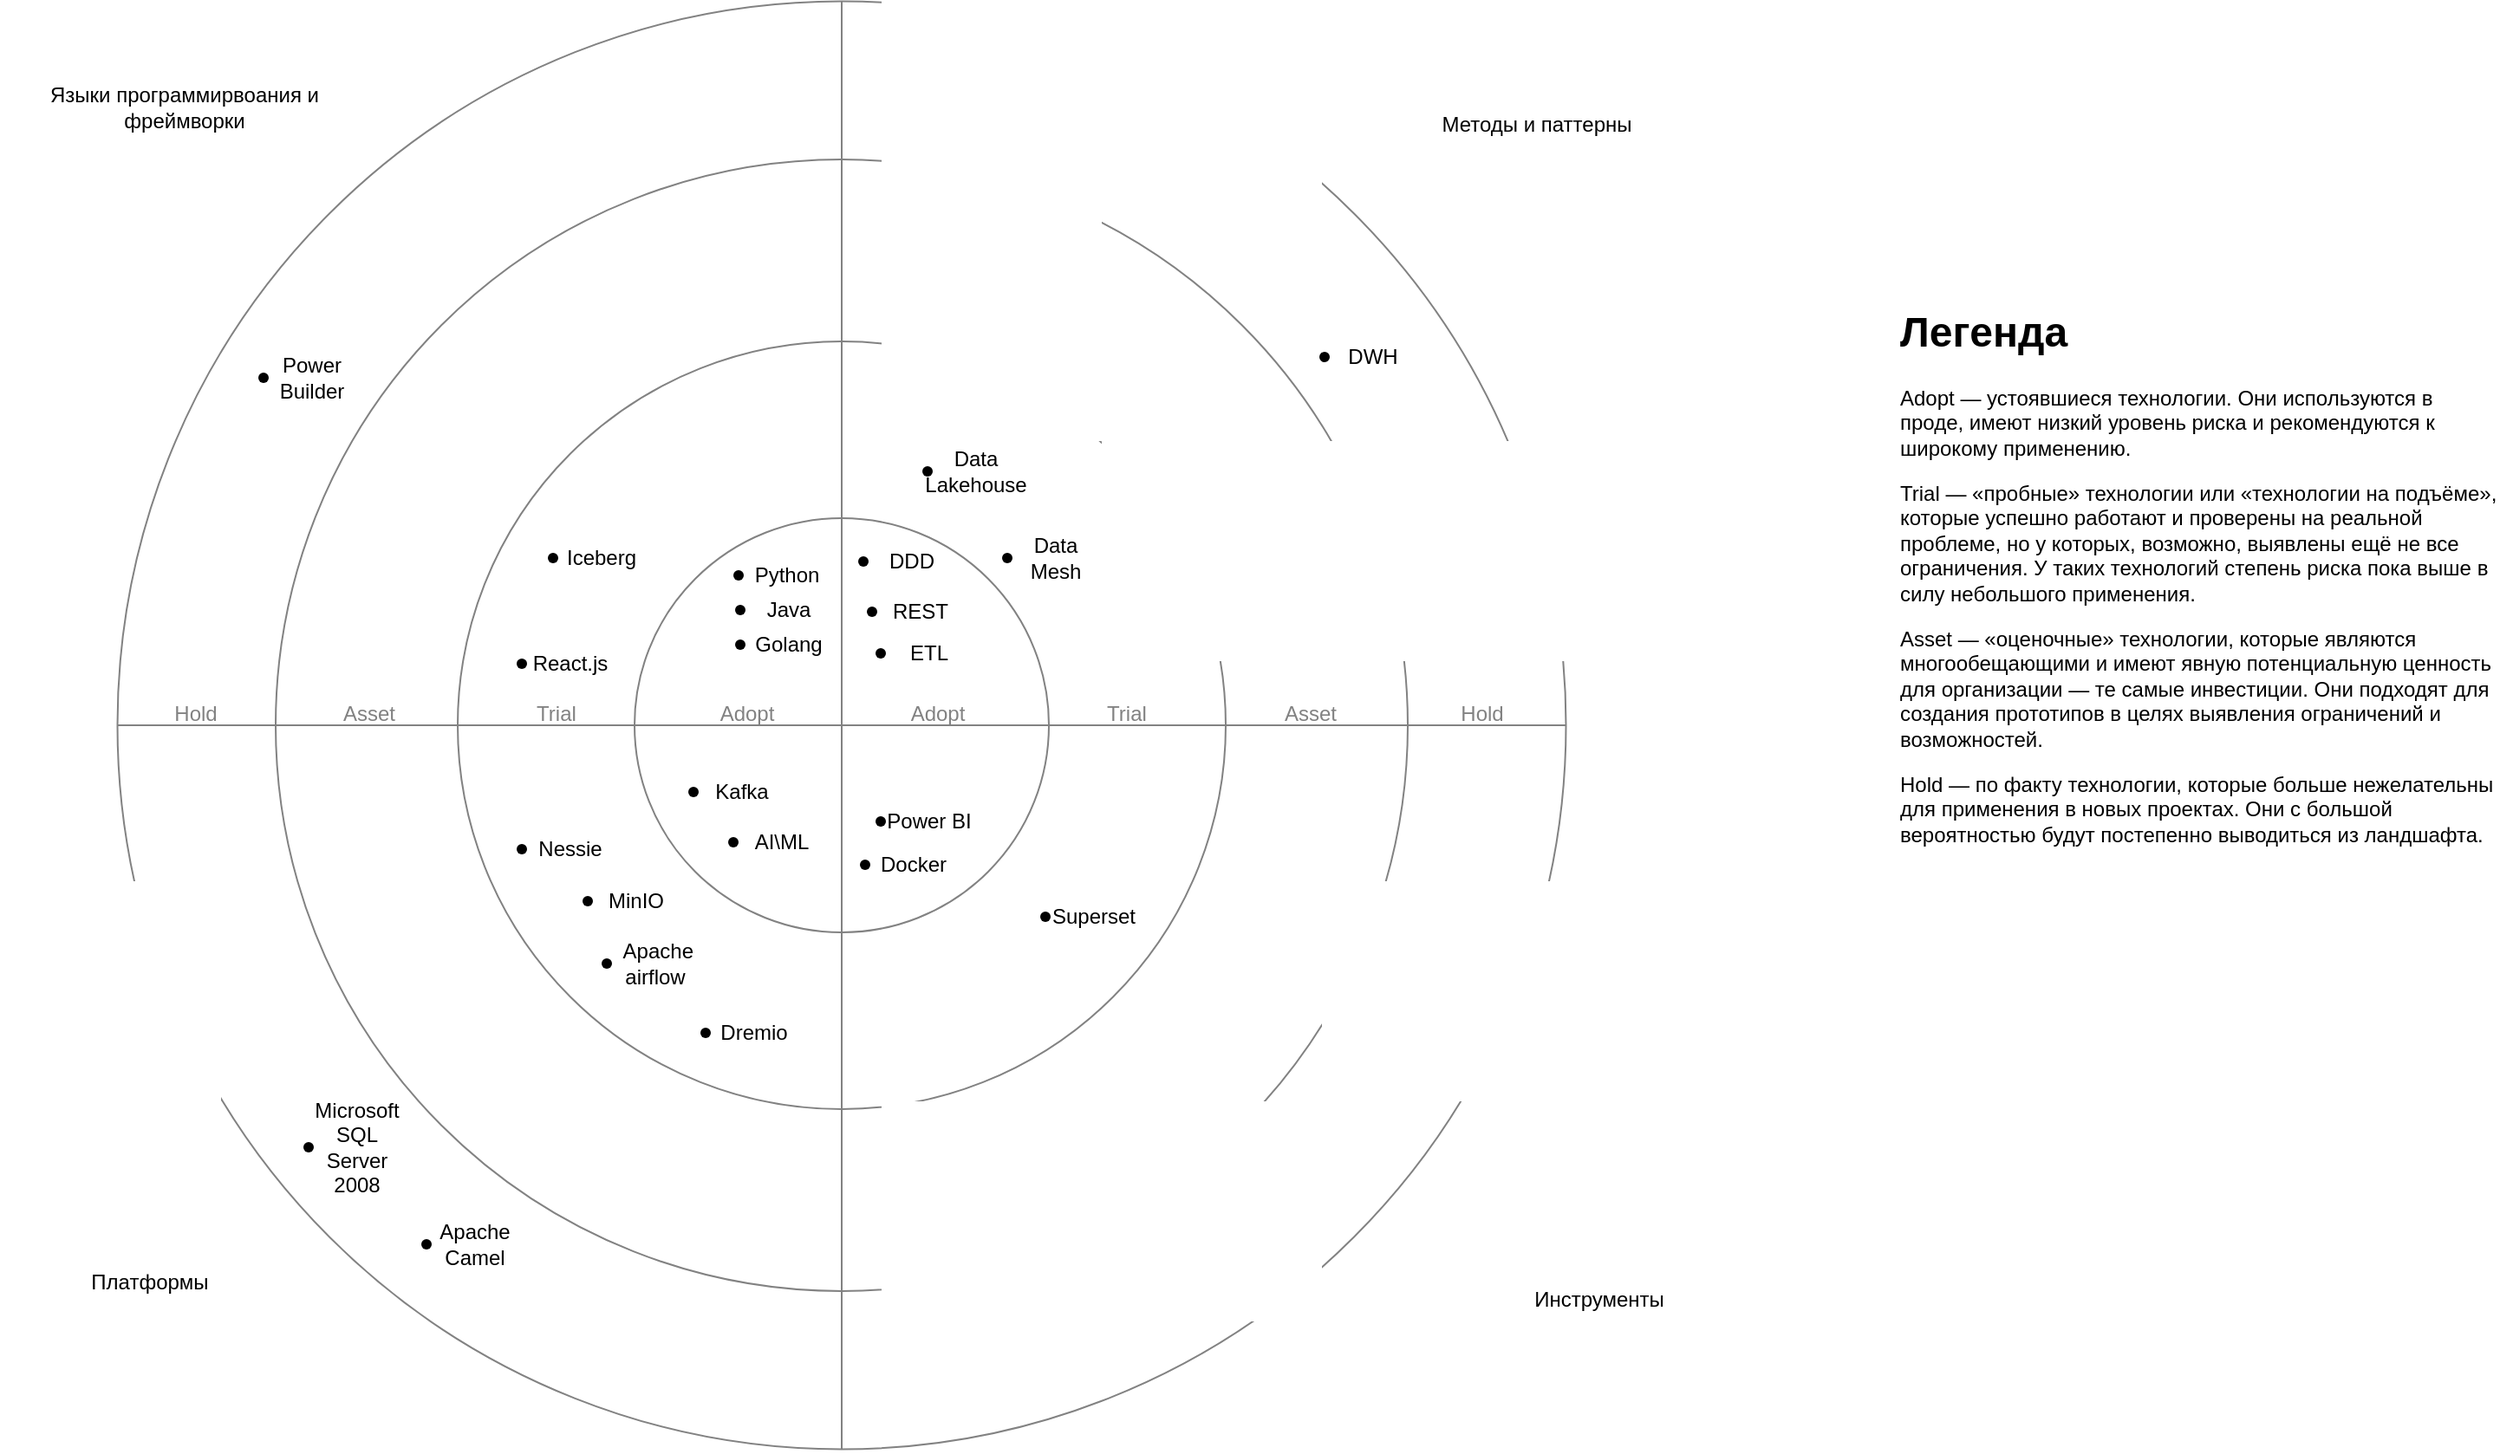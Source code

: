 <mxfile version="26.2.2">
  <diagram name="Страница — 1" id="mV8e98su_4Nc6ymKNo2q">
    <mxGraphModel dx="2868" dy="2062" grid="0" gridSize="10" guides="1" tooltips="1" connect="1" arrows="1" fold="1" page="0" pageScale="1" pageWidth="827" pageHeight="1169" math="0" shadow="0">
      <root>
        <mxCell id="0" />
        <mxCell id="1" parent="0" />
        <mxCell id="NfRALg55kkNL8A1F4CW6-4" value="" style="ellipse;whiteSpace=wrap;html=1;aspect=fixed;strokeColor=#828282;" parent="1" vertex="1">
          <mxGeometry x="-515.25" y="-460.25" width="835.5" height="835.5" as="geometry" />
        </mxCell>
        <mxCell id="NfRALg55kkNL8A1F4CW6-3" value="" style="ellipse;whiteSpace=wrap;html=1;aspect=fixed;strokeColor=#828282;" parent="1" vertex="1">
          <mxGeometry x="-424" y="-369" width="653" height="653" as="geometry" />
        </mxCell>
        <mxCell id="NfRALg55kkNL8A1F4CW6-2" value="" style="ellipse;whiteSpace=wrap;html=1;aspect=fixed;strokeColor=#828282;" parent="1" vertex="1">
          <mxGeometry x="-319" y="-264" width="443" height="443" as="geometry" />
        </mxCell>
        <mxCell id="NfRALg55kkNL8A1F4CW6-1" value="" style="ellipse;whiteSpace=wrap;html=1;aspect=fixed;strokeColor=#828282;" parent="1" vertex="1">
          <mxGeometry x="-217" y="-162" width="239" height="239" as="geometry" />
        </mxCell>
        <mxCell id="NfRALg55kkNL8A1F4CW6-6" style="edgeStyle=none;curved=1;rounded=0;orthogonalLoop=1;jettySize=auto;html=1;exitX=0.5;exitY=0;exitDx=0;exitDy=0;entryX=0.5;entryY=1;entryDx=0;entryDy=0;fontSize=12;startSize=8;endSize=8;strokeColor=#828282;endArrow=none;startFill=0;" parent="1" source="NfRALg55kkNL8A1F4CW6-4" target="NfRALg55kkNL8A1F4CW6-4" edge="1">
          <mxGeometry relative="1" as="geometry" />
        </mxCell>
        <mxCell id="NfRALg55kkNL8A1F4CW6-7" value="" style="endArrow=none;html=1;rounded=0;fontSize=12;startSize=8;endSize=8;curved=1;exitX=0;exitY=0.5;exitDx=0;exitDy=0;entryX=1;entryY=0.5;entryDx=0;entryDy=0;strokeColor=#828282;" parent="1" source="NfRALg55kkNL8A1F4CW6-4" target="NfRALg55kkNL8A1F4CW6-4" edge="1">
          <mxGeometry width="50" height="50" relative="1" as="geometry">
            <mxPoint x="76" y="212" as="sourcePoint" />
            <mxPoint x="126" y="162" as="targetPoint" />
          </mxGeometry>
        </mxCell>
        <mxCell id="NfRALg55kkNL8A1F4CW6-8" value="Языки программирвоания и фреймворки" style="text;html=1;align=center;verticalAlign=middle;whiteSpace=wrap;rounded=0;" parent="1" vertex="1">
          <mxGeometry x="-563" y="-453" width="173" height="107" as="geometry" />
        </mxCell>
        <mxCell id="NfRALg55kkNL8A1F4CW6-9" value="Методы и паттерны" style="text;html=1;align=center;verticalAlign=middle;whiteSpace=wrap;rounded=0;" parent="1" vertex="1">
          <mxGeometry x="217" y="-443" width="173" height="107" as="geometry" />
        </mxCell>
        <mxCell id="NfRALg55kkNL8A1F4CW6-10" value="Инструменты" style="text;html=1;align=center;verticalAlign=middle;whiteSpace=wrap;rounded=0;" parent="1" vertex="1">
          <mxGeometry x="253" y="235" width="173" height="107" as="geometry" />
        </mxCell>
        <mxCell id="NfRALg55kkNL8A1F4CW6-11" value="Платформы" style="text;html=1;align=center;verticalAlign=middle;whiteSpace=wrap;rounded=0;" parent="1" vertex="1">
          <mxGeometry x="-583" y="225" width="173" height="107" as="geometry" />
        </mxCell>
        <mxCell id="NfRALg55kkNL8A1F4CW6-14" value="Adopt" style="text;html=1;align=center;verticalAlign=middle;whiteSpace=wrap;rounded=0;fontColor=#828282;" parent="1" vertex="1">
          <mxGeometry x="-72" y="-64" width="60" height="30" as="geometry" />
        </mxCell>
        <mxCell id="NfRALg55kkNL8A1F4CW6-15" value="Trial" style="text;html=1;align=center;verticalAlign=middle;whiteSpace=wrap;rounded=0;fontColor=#828282;" parent="1" vertex="1">
          <mxGeometry x="37" y="-64" width="60" height="30" as="geometry" />
        </mxCell>
        <mxCell id="NfRALg55kkNL8A1F4CW6-16" value="Asset" style="text;html=1;align=center;verticalAlign=middle;whiteSpace=wrap;rounded=0;fontColor=#828282;" parent="1" vertex="1">
          <mxGeometry x="143" y="-64" width="60" height="30" as="geometry" />
        </mxCell>
        <mxCell id="NfRALg55kkNL8A1F4CW6-17" value="Hold" style="text;html=1;align=center;verticalAlign=middle;whiteSpace=wrap;rounded=0;fontColor=#828282;" parent="1" vertex="1">
          <mxGeometry x="242" y="-64" width="60" height="30" as="geometry" />
        </mxCell>
        <mxCell id="NfRALg55kkNL8A1F4CW6-22" value="" style="group" parent="1" vertex="1" connectable="0">
          <mxGeometry x="-166" y="-104" width="68" height="30" as="geometry" />
        </mxCell>
        <mxCell id="NfRALg55kkNL8A1F4CW6-20" value="" style="shape=waypoint;sketch=0;fillStyle=solid;size=6;pointerEvents=1;points=[];fillColor=none;resizable=0;rotatable=0;perimeter=centerPerimeter;snapToPoint=1;" parent="NfRALg55kkNL8A1F4CW6-22" vertex="1">
          <mxGeometry y="5" width="20" height="20" as="geometry" />
        </mxCell>
        <mxCell id="NfRALg55kkNL8A1F4CW6-21" value="Golang" style="text;html=1;align=center;verticalAlign=middle;whiteSpace=wrap;rounded=0;" parent="NfRALg55kkNL8A1F4CW6-22" vertex="1">
          <mxGeometry x="8" width="60" height="30" as="geometry" />
        </mxCell>
        <mxCell id="NfRALg55kkNL8A1F4CW6-23" value="" style="group" parent="1" vertex="1" connectable="0">
          <mxGeometry x="-166" y="-124" width="68" height="30" as="geometry" />
        </mxCell>
        <mxCell id="NfRALg55kkNL8A1F4CW6-24" value="" style="shape=waypoint;sketch=0;fillStyle=solid;size=6;pointerEvents=1;points=[];fillColor=none;resizable=0;rotatable=0;perimeter=centerPerimeter;snapToPoint=1;" parent="NfRALg55kkNL8A1F4CW6-23" vertex="1">
          <mxGeometry y="5" width="20" height="20" as="geometry" />
        </mxCell>
        <mxCell id="NfRALg55kkNL8A1F4CW6-25" value="Java" style="text;html=1;align=center;verticalAlign=middle;whiteSpace=wrap;rounded=0;" parent="NfRALg55kkNL8A1F4CW6-23" vertex="1">
          <mxGeometry x="8" width="60" height="30" as="geometry" />
        </mxCell>
        <mxCell id="NfRALg55kkNL8A1F4CW6-26" value="" style="group" parent="1" vertex="1" connectable="0">
          <mxGeometry x="-167" y="-144" width="68" height="30" as="geometry" />
        </mxCell>
        <mxCell id="NfRALg55kkNL8A1F4CW6-27" value="" style="shape=waypoint;sketch=0;fillStyle=solid;size=6;pointerEvents=1;points=[];fillColor=none;resizable=0;rotatable=0;perimeter=centerPerimeter;snapToPoint=1;" parent="NfRALg55kkNL8A1F4CW6-26" vertex="1">
          <mxGeometry y="5" width="20" height="20" as="geometry" />
        </mxCell>
        <mxCell id="NfRALg55kkNL8A1F4CW6-28" value="Python" style="text;html=1;align=center;verticalAlign=middle;whiteSpace=wrap;rounded=0;" parent="NfRALg55kkNL8A1F4CW6-26" vertex="1">
          <mxGeometry x="8" width="60" height="30" as="geometry" />
        </mxCell>
        <mxCell id="NfRALg55kkNL8A1F4CW6-29" value="" style="group" parent="1" vertex="1" connectable="0">
          <mxGeometry x="-292" y="-93" width="68" height="30" as="geometry" />
        </mxCell>
        <mxCell id="NfRALg55kkNL8A1F4CW6-30" value="" style="shape=waypoint;sketch=0;fillStyle=solid;size=6;pointerEvents=1;points=[];fillColor=none;resizable=0;rotatable=0;perimeter=centerPerimeter;snapToPoint=1;" parent="NfRALg55kkNL8A1F4CW6-29" vertex="1">
          <mxGeometry y="5" width="20" height="20" as="geometry" />
        </mxCell>
        <mxCell id="NfRALg55kkNL8A1F4CW6-31" value="React.js" style="text;html=1;align=center;verticalAlign=middle;whiteSpace=wrap;rounded=0;" parent="NfRALg55kkNL8A1F4CW6-29" vertex="1">
          <mxGeometry x="8" width="60" height="30" as="geometry" />
        </mxCell>
        <mxCell id="NfRALg55kkNL8A1F4CW6-32" value="Trial" style="text;html=1;align=center;verticalAlign=middle;whiteSpace=wrap;rounded=0;fontColor=#828282;" parent="1" vertex="1">
          <mxGeometry x="-292" y="-64" width="60" height="30" as="geometry" />
        </mxCell>
        <mxCell id="NfRALg55kkNL8A1F4CW6-35" value="Asset" style="text;html=1;align=center;verticalAlign=middle;whiteSpace=wrap;rounded=0;fontColor=#828282;" parent="1" vertex="1">
          <mxGeometry x="-400" y="-64" width="60" height="30" as="geometry" />
        </mxCell>
        <mxCell id="NfRALg55kkNL8A1F4CW6-36" value="Hold" style="text;html=1;align=center;verticalAlign=middle;whiteSpace=wrap;rounded=0;fontColor=#828282;" parent="1" vertex="1">
          <mxGeometry x="-500" y="-64" width="60" height="30" as="geometry" />
        </mxCell>
        <mxCell id="NfRALg55kkNL8A1F4CW6-37" value="Adopt" style="text;html=1;align=center;verticalAlign=middle;whiteSpace=wrap;rounded=0;fontColor=#828282;" parent="1" vertex="1">
          <mxGeometry x="-182" y="-64" width="60" height="30" as="geometry" />
        </mxCell>
        <mxCell id="NfRALg55kkNL8A1F4CW6-38" value="" style="group" parent="1" vertex="1" connectable="0">
          <mxGeometry x="-441" y="-258" width="68" height="30" as="geometry" />
        </mxCell>
        <mxCell id="NfRALg55kkNL8A1F4CW6-39" value="" style="shape=waypoint;sketch=0;fillStyle=solid;size=6;pointerEvents=1;points=[];fillColor=none;resizable=0;rotatable=0;perimeter=centerPerimeter;snapToPoint=1;" parent="NfRALg55kkNL8A1F4CW6-38" vertex="1">
          <mxGeometry y="5" width="20" height="20" as="geometry" />
        </mxCell>
        <mxCell id="NfRALg55kkNL8A1F4CW6-40" value="Power Builder" style="text;html=1;align=center;verticalAlign=middle;whiteSpace=wrap;rounded=0;" parent="NfRALg55kkNL8A1F4CW6-38" vertex="1">
          <mxGeometry x="8" width="60" height="30" as="geometry" />
        </mxCell>
        <mxCell id="NfRALg55kkNL8A1F4CW6-41" value="" style="group" parent="1" vertex="1" connectable="0">
          <mxGeometry x="-415" y="186" width="68" height="30" as="geometry" />
        </mxCell>
        <mxCell id="NfRALg55kkNL8A1F4CW6-42" value="" style="shape=waypoint;sketch=0;fillStyle=solid;size=6;pointerEvents=1;points=[];fillColor=none;resizable=0;rotatable=0;perimeter=centerPerimeter;snapToPoint=1;" parent="NfRALg55kkNL8A1F4CW6-41" vertex="1">
          <mxGeometry y="5" width="20" height="20" as="geometry" />
        </mxCell>
        <mxCell id="NfRALg55kkNL8A1F4CW6-43" value="Microsoft SQL Server 2008" style="text;html=1;align=center;verticalAlign=middle;whiteSpace=wrap;rounded=0;" parent="NfRALg55kkNL8A1F4CW6-41" vertex="1">
          <mxGeometry x="8" width="60" height="30" as="geometry" />
        </mxCell>
        <mxCell id="NfRALg55kkNL8A1F4CW6-44" value="" style="group" parent="1" vertex="1" connectable="0">
          <mxGeometry x="-254" y="44" width="68" height="30" as="geometry" />
        </mxCell>
        <mxCell id="NfRALg55kkNL8A1F4CW6-45" value="" style="shape=waypoint;sketch=0;fillStyle=solid;size=6;pointerEvents=1;points=[];fillColor=none;resizable=0;rotatable=0;perimeter=centerPerimeter;snapToPoint=1;" parent="NfRALg55kkNL8A1F4CW6-44" vertex="1">
          <mxGeometry y="5" width="20" height="20" as="geometry" />
        </mxCell>
        <mxCell id="NfRALg55kkNL8A1F4CW6-46" value="MinIO" style="text;html=1;align=center;verticalAlign=middle;whiteSpace=wrap;rounded=0;" parent="NfRALg55kkNL8A1F4CW6-44" vertex="1">
          <mxGeometry x="8" width="60" height="30" as="geometry" />
        </mxCell>
        <mxCell id="NfRALg55kkNL8A1F4CW6-47" value="" style="group" parent="1" vertex="1" connectable="0">
          <mxGeometry x="-12" y="-154" width="68" height="30" as="geometry" />
        </mxCell>
        <mxCell id="NfRALg55kkNL8A1F4CW6-48" value="" style="shape=waypoint;sketch=0;fillStyle=solid;size=6;pointerEvents=1;points=[];fillColor=none;resizable=0;rotatable=0;perimeter=centerPerimeter;snapToPoint=1;" parent="NfRALg55kkNL8A1F4CW6-47" vertex="1">
          <mxGeometry y="5" width="20" height="20" as="geometry" />
        </mxCell>
        <mxCell id="NfRALg55kkNL8A1F4CW6-49" value="Data Mesh" style="text;html=1;align=center;verticalAlign=middle;whiteSpace=wrap;rounded=0;" parent="NfRALg55kkNL8A1F4CW6-47" vertex="1">
          <mxGeometry x="8" width="60" height="30" as="geometry" />
        </mxCell>
        <mxCell id="NfRALg55kkNL8A1F4CW6-50" value="" style="group" parent="1" vertex="1" connectable="0">
          <mxGeometry x="171" y="-270" width="68" height="30" as="geometry" />
        </mxCell>
        <mxCell id="NfRALg55kkNL8A1F4CW6-51" value="" style="shape=waypoint;sketch=0;fillStyle=solid;size=6;pointerEvents=1;points=[];fillColor=none;resizable=0;rotatable=0;perimeter=centerPerimeter;snapToPoint=1;" parent="NfRALg55kkNL8A1F4CW6-50" vertex="1">
          <mxGeometry y="5" width="20" height="20" as="geometry" />
        </mxCell>
        <mxCell id="NfRALg55kkNL8A1F4CW6-52" value="DWH" style="text;html=1;align=center;verticalAlign=middle;whiteSpace=wrap;rounded=0;" parent="NfRALg55kkNL8A1F4CW6-50" vertex="1">
          <mxGeometry x="8" width="60" height="30" as="geometry" />
        </mxCell>
        <mxCell id="NfRALg55kkNL8A1F4CW6-53" value="" style="group" parent="1" vertex="1" connectable="0">
          <mxGeometry x="-85" y="-2" width="68" height="30" as="geometry" />
        </mxCell>
        <mxCell id="NfRALg55kkNL8A1F4CW6-54" value="" style="shape=waypoint;sketch=0;fillStyle=solid;size=6;pointerEvents=1;points=[];fillColor=none;resizable=0;rotatable=0;perimeter=centerPerimeter;snapToPoint=1;" parent="NfRALg55kkNL8A1F4CW6-53" vertex="1">
          <mxGeometry y="5" width="20" height="20" as="geometry" />
        </mxCell>
        <mxCell id="NfRALg55kkNL8A1F4CW6-55" value="Power BI" style="text;html=1;align=center;verticalAlign=middle;whiteSpace=wrap;rounded=0;" parent="NfRALg55kkNL8A1F4CW6-53" vertex="1">
          <mxGeometry x="8" width="60" height="30" as="geometry" />
        </mxCell>
        <mxCell id="NfRALg55kkNL8A1F4CW6-56" value="" style="group" parent="1" vertex="1" connectable="0">
          <mxGeometry x="-347" y="242" width="68" height="30" as="geometry" />
        </mxCell>
        <mxCell id="NfRALg55kkNL8A1F4CW6-57" value="" style="shape=waypoint;sketch=0;fillStyle=solid;size=6;pointerEvents=1;points=[];fillColor=none;resizable=0;rotatable=0;perimeter=centerPerimeter;snapToPoint=1;" parent="NfRALg55kkNL8A1F4CW6-56" vertex="1">
          <mxGeometry y="5" width="20" height="20" as="geometry" />
        </mxCell>
        <mxCell id="NfRALg55kkNL8A1F4CW6-58" value="Apache Camel" style="text;html=1;align=center;verticalAlign=middle;whiteSpace=wrap;rounded=0;" parent="NfRALg55kkNL8A1F4CW6-56" vertex="1">
          <mxGeometry x="8" width="60" height="30" as="geometry" />
        </mxCell>
        <mxCell id="NfRALg55kkNL8A1F4CW6-59" value="" style="group" parent="1" vertex="1" connectable="0">
          <mxGeometry x="10" y="53" width="68" height="30" as="geometry" />
        </mxCell>
        <mxCell id="NfRALg55kkNL8A1F4CW6-60" value="" style="shape=waypoint;sketch=0;fillStyle=solid;size=6;pointerEvents=1;points=[];fillColor=none;resizable=0;rotatable=0;perimeter=centerPerimeter;snapToPoint=1;" parent="NfRALg55kkNL8A1F4CW6-59" vertex="1">
          <mxGeometry y="5" width="20" height="20" as="geometry" />
        </mxCell>
        <mxCell id="NfRALg55kkNL8A1F4CW6-61" value="Superset" style="text;html=1;align=center;verticalAlign=middle;whiteSpace=wrap;rounded=0;" parent="NfRALg55kkNL8A1F4CW6-59" vertex="1">
          <mxGeometry x="8" width="60" height="30" as="geometry" />
        </mxCell>
        <mxCell id="NfRALg55kkNL8A1F4CW6-62" value="" style="group" parent="1" vertex="1" connectable="0">
          <mxGeometry x="-193" y="-19" width="68" height="30" as="geometry" />
        </mxCell>
        <mxCell id="NfRALg55kkNL8A1F4CW6-63" value="" style="shape=waypoint;sketch=0;fillStyle=solid;size=6;pointerEvents=1;points=[];fillColor=none;resizable=0;rotatable=0;perimeter=centerPerimeter;snapToPoint=1;" parent="NfRALg55kkNL8A1F4CW6-62" vertex="1">
          <mxGeometry y="5" width="20" height="20" as="geometry" />
        </mxCell>
        <mxCell id="NfRALg55kkNL8A1F4CW6-64" value="Kafka" style="text;html=1;align=center;verticalAlign=middle;whiteSpace=wrap;rounded=0;" parent="NfRALg55kkNL8A1F4CW6-62" vertex="1">
          <mxGeometry x="8" width="60" height="30" as="geometry" />
        </mxCell>
        <mxCell id="NfRALg55kkNL8A1F4CW6-65" value="" style="group" parent="1" vertex="1" connectable="0">
          <mxGeometry x="-274" y="-154" width="68" height="30" as="geometry" />
        </mxCell>
        <mxCell id="NfRALg55kkNL8A1F4CW6-66" value="" style="shape=waypoint;sketch=0;fillStyle=solid;size=6;pointerEvents=1;points=[];fillColor=none;resizable=0;rotatable=0;perimeter=centerPerimeter;snapToPoint=1;" parent="NfRALg55kkNL8A1F4CW6-65" vertex="1">
          <mxGeometry y="5" width="20" height="20" as="geometry" />
        </mxCell>
        <mxCell id="NfRALg55kkNL8A1F4CW6-67" value="Iceberg" style="text;html=1;align=center;verticalAlign=middle;whiteSpace=wrap;rounded=0;" parent="NfRALg55kkNL8A1F4CW6-65" vertex="1">
          <mxGeometry x="8" width="60" height="30" as="geometry" />
        </mxCell>
        <mxCell id="NfRALg55kkNL8A1F4CW6-68" value="" style="group" parent="1" vertex="1" connectable="0">
          <mxGeometry x="-243" y="80" width="68" height="30" as="geometry" />
        </mxCell>
        <mxCell id="NfRALg55kkNL8A1F4CW6-69" value="" style="shape=waypoint;sketch=0;fillStyle=solid;size=6;pointerEvents=1;points=[];fillColor=none;resizable=0;rotatable=0;perimeter=centerPerimeter;snapToPoint=1;" parent="NfRALg55kkNL8A1F4CW6-68" vertex="1">
          <mxGeometry y="5" width="20" height="20" as="geometry" />
        </mxCell>
        <mxCell id="NfRALg55kkNL8A1F4CW6-70" value="&amp;nbsp;Apache airflow" style="text;html=1;align=center;verticalAlign=middle;whiteSpace=wrap;rounded=0;" parent="NfRALg55kkNL8A1F4CW6-68" vertex="1">
          <mxGeometry x="8" width="60" height="30" as="geometry" />
        </mxCell>
        <mxCell id="NfRALg55kkNL8A1F4CW6-71" value="" style="group" parent="1" vertex="1" connectable="0">
          <mxGeometry x="-186" y="120" width="68" height="30" as="geometry" />
        </mxCell>
        <mxCell id="NfRALg55kkNL8A1F4CW6-72" value="" style="shape=waypoint;sketch=0;fillStyle=solid;size=6;pointerEvents=1;points=[];fillColor=none;resizable=0;rotatable=0;perimeter=centerPerimeter;snapToPoint=1;" parent="NfRALg55kkNL8A1F4CW6-71" vertex="1">
          <mxGeometry y="5" width="20" height="20" as="geometry" />
        </mxCell>
        <mxCell id="NfRALg55kkNL8A1F4CW6-73" value="Dremio" style="text;html=1;align=center;verticalAlign=middle;whiteSpace=wrap;rounded=0;" parent="NfRALg55kkNL8A1F4CW6-71" vertex="1">
          <mxGeometry x="8" width="60" height="30" as="geometry" />
        </mxCell>
        <mxCell id="NfRALg55kkNL8A1F4CW6-74" value="" style="group" parent="1" vertex="1" connectable="0">
          <mxGeometry x="-58" y="-204" width="68" height="30" as="geometry" />
        </mxCell>
        <mxCell id="NfRALg55kkNL8A1F4CW6-75" value="" style="shape=waypoint;sketch=0;fillStyle=solid;size=6;pointerEvents=1;points=[];fillColor=none;resizable=0;rotatable=0;perimeter=centerPerimeter;snapToPoint=1;" parent="NfRALg55kkNL8A1F4CW6-74" vertex="1">
          <mxGeometry y="5" width="20" height="20" as="geometry" />
        </mxCell>
        <mxCell id="NfRALg55kkNL8A1F4CW6-76" value="Data Lakehouse" style="text;html=1;align=center;verticalAlign=middle;whiteSpace=wrap;rounded=0;" parent="NfRALg55kkNL8A1F4CW6-74" vertex="1">
          <mxGeometry x="8" width="60" height="30" as="geometry" />
        </mxCell>
        <mxCell id="NfRALg55kkNL8A1F4CW6-77" value="" style="group" parent="1" vertex="1" connectable="0">
          <mxGeometry x="-85" y="-99" width="68" height="30" as="geometry" />
        </mxCell>
        <mxCell id="NfRALg55kkNL8A1F4CW6-78" value="" style="shape=waypoint;sketch=0;fillStyle=solid;size=6;pointerEvents=1;points=[];fillColor=none;resizable=0;rotatable=0;perimeter=centerPerimeter;snapToPoint=1;" parent="NfRALg55kkNL8A1F4CW6-77" vertex="1">
          <mxGeometry y="5" width="20" height="20" as="geometry" />
        </mxCell>
        <mxCell id="NfRALg55kkNL8A1F4CW6-79" value="ETL" style="text;html=1;align=center;verticalAlign=middle;whiteSpace=wrap;rounded=0;" parent="NfRALg55kkNL8A1F4CW6-77" vertex="1">
          <mxGeometry x="8" width="60" height="30" as="geometry" />
        </mxCell>
        <mxCell id="NfRALg55kkNL8A1F4CW6-80" value="" style="group" parent="1" vertex="1" connectable="0">
          <mxGeometry x="-292" y="14" width="68" height="30" as="geometry" />
        </mxCell>
        <mxCell id="NfRALg55kkNL8A1F4CW6-81" value="" style="shape=waypoint;sketch=0;fillStyle=solid;size=6;pointerEvents=1;points=[];fillColor=none;resizable=0;rotatable=0;perimeter=centerPerimeter;snapToPoint=1;" parent="NfRALg55kkNL8A1F4CW6-80" vertex="1">
          <mxGeometry y="5" width="20" height="20" as="geometry" />
        </mxCell>
        <mxCell id="NfRALg55kkNL8A1F4CW6-82" value="Nessie" style="text;html=1;align=center;verticalAlign=middle;whiteSpace=wrap;rounded=0;" parent="NfRALg55kkNL8A1F4CW6-80" vertex="1">
          <mxGeometry x="8" width="60" height="30" as="geometry" />
        </mxCell>
        <mxCell id="NfRALg55kkNL8A1F4CW6-83" value="" style="group" parent="1" vertex="1" connectable="0">
          <mxGeometry x="-90" y="-123" width="68" height="30" as="geometry" />
        </mxCell>
        <mxCell id="NfRALg55kkNL8A1F4CW6-84" value="" style="shape=waypoint;sketch=0;fillStyle=solid;size=6;pointerEvents=1;points=[];fillColor=none;resizable=0;rotatable=0;perimeter=centerPerimeter;snapToPoint=1;" parent="NfRALg55kkNL8A1F4CW6-83" vertex="1">
          <mxGeometry y="5" width="20" height="20" as="geometry" />
        </mxCell>
        <mxCell id="NfRALg55kkNL8A1F4CW6-85" value="REST" style="text;html=1;align=center;verticalAlign=middle;whiteSpace=wrap;rounded=0;" parent="NfRALg55kkNL8A1F4CW6-83" vertex="1">
          <mxGeometry x="8" width="60" height="30" as="geometry" />
        </mxCell>
        <mxCell id="NfRALg55kkNL8A1F4CW6-86" value="" style="group" parent="1" vertex="1" connectable="0">
          <mxGeometry x="-170" y="10" width="68" height="30" as="geometry" />
        </mxCell>
        <mxCell id="NfRALg55kkNL8A1F4CW6-87" value="" style="shape=waypoint;sketch=0;fillStyle=solid;size=6;pointerEvents=1;points=[];fillColor=none;resizable=0;rotatable=0;perimeter=centerPerimeter;snapToPoint=1;" parent="NfRALg55kkNL8A1F4CW6-86" vertex="1">
          <mxGeometry y="5" width="20" height="20" as="geometry" />
        </mxCell>
        <mxCell id="NfRALg55kkNL8A1F4CW6-88" value="AI\ML" style="text;html=1;align=center;verticalAlign=middle;whiteSpace=wrap;rounded=0;" parent="NfRALg55kkNL8A1F4CW6-86" vertex="1">
          <mxGeometry x="8" width="60" height="30" as="geometry" />
        </mxCell>
        <mxCell id="NfRALg55kkNL8A1F4CW6-89" value="" style="group" parent="1" vertex="1" connectable="0">
          <mxGeometry x="-94" y="23" width="68" height="30" as="geometry" />
        </mxCell>
        <mxCell id="NfRALg55kkNL8A1F4CW6-90" value="" style="shape=waypoint;sketch=0;fillStyle=solid;size=6;pointerEvents=1;points=[];fillColor=none;resizable=0;rotatable=0;perimeter=centerPerimeter;snapToPoint=1;" parent="NfRALg55kkNL8A1F4CW6-89" vertex="1">
          <mxGeometry y="5" width="20" height="20" as="geometry" />
        </mxCell>
        <mxCell id="NfRALg55kkNL8A1F4CW6-91" value="Docker" style="text;html=1;align=center;verticalAlign=middle;whiteSpace=wrap;rounded=0;" parent="NfRALg55kkNL8A1F4CW6-89" vertex="1">
          <mxGeometry x="8" width="60" height="30" as="geometry" />
        </mxCell>
        <mxCell id="NfRALg55kkNL8A1F4CW6-92" value="" style="group" parent="1" vertex="1" connectable="0">
          <mxGeometry x="-95" y="-152" width="68" height="30" as="geometry" />
        </mxCell>
        <mxCell id="NfRALg55kkNL8A1F4CW6-93" value="" style="shape=waypoint;sketch=0;fillStyle=solid;size=6;pointerEvents=1;points=[];fillColor=none;resizable=0;rotatable=0;perimeter=centerPerimeter;snapToPoint=1;" parent="NfRALg55kkNL8A1F4CW6-92" vertex="1">
          <mxGeometry y="5" width="20" height="20" as="geometry" />
        </mxCell>
        <mxCell id="NfRALg55kkNL8A1F4CW6-94" value="DDD" style="text;html=1;align=center;verticalAlign=middle;whiteSpace=wrap;rounded=0;" parent="NfRALg55kkNL8A1F4CW6-92" vertex="1">
          <mxGeometry x="8" width="60" height="30" as="geometry" />
        </mxCell>
        <mxCell id="NYqLund_cO5bQ4HZ-qNa-1" value="&lt;h1 style=&quot;margin-top: 0px;&quot;&gt;Легенда&lt;/h1&gt;&lt;p&gt;Adopt — устоявшиеся технологии. Они используются в проде, имеют низкий уровень риска и рекомендуются к широкому применению.&lt;/p&gt;&lt;p&gt;Trial — «пробные» технологии или «технологии на подъёме», которые успешно работают и проверены на реальной проблеме, но у которых, возможно, выявлены ещё не все ограничения. У таких технологий степень риска пока выше в силу небольшого применения.&lt;/p&gt;&lt;p&gt;Asset — «оценочные» технологии, которые являются многообещающими и имеют явную потенциальную ценность для организации — те самые инвестиции. Они подходят для создания прототипов в целях выявления ограничений и возможностей.&lt;/p&gt;&lt;p&gt;Hold — по факту технологии, которые больше нежелательны для применения в новых проектах. Они с большой вероятностью будут постепенно выводиться из ландшафта.&lt;/p&gt;" style="text;html=1;whiteSpace=wrap;overflow=hidden;rounded=0;" vertex="1" parent="1">
          <mxGeometry x="511" y="-290" width="347" height="502" as="geometry" />
        </mxCell>
      </root>
    </mxGraphModel>
  </diagram>
</mxfile>
